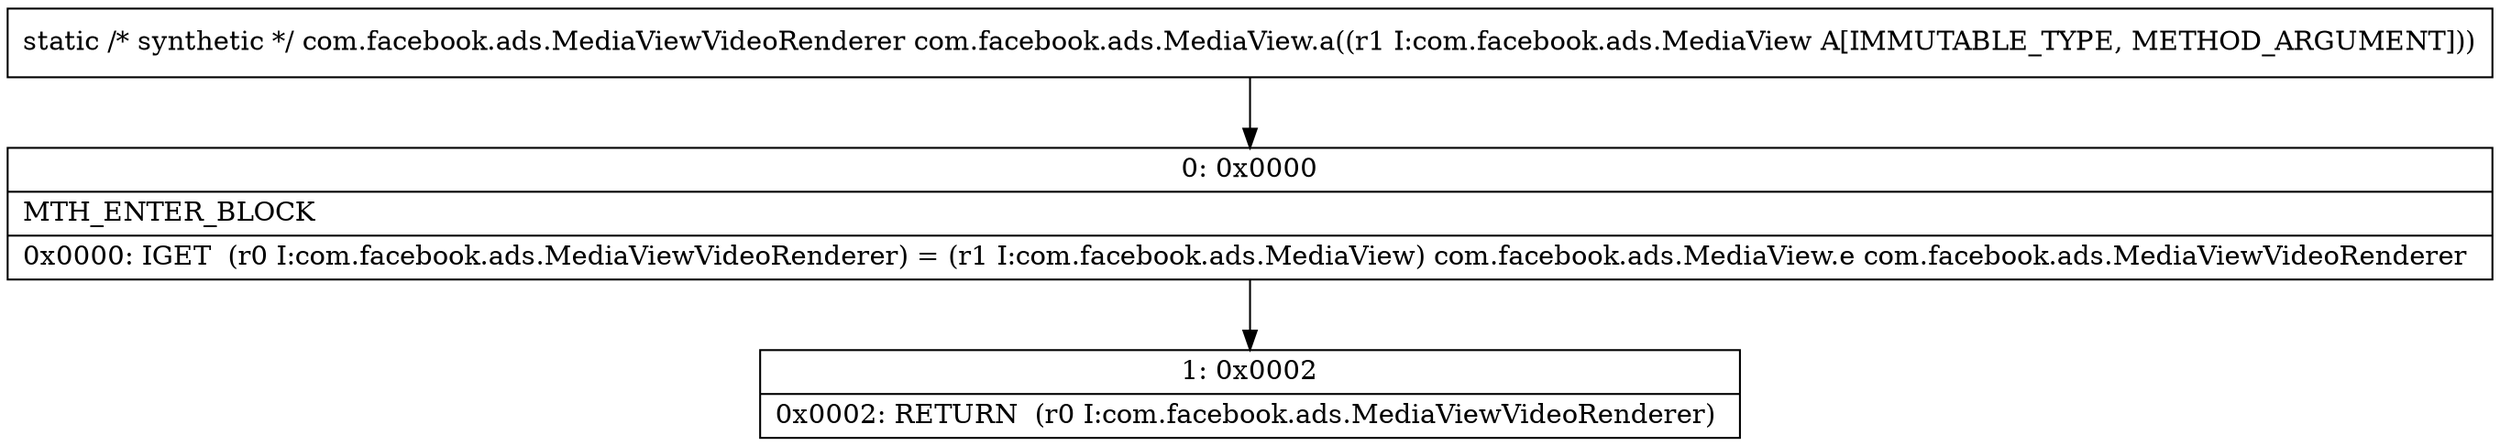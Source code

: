 digraph "CFG forcom.facebook.ads.MediaView.a(Lcom\/facebook\/ads\/MediaView;)Lcom\/facebook\/ads\/MediaViewVideoRenderer;" {
Node_0 [shape=record,label="{0\:\ 0x0000|MTH_ENTER_BLOCK\l|0x0000: IGET  (r0 I:com.facebook.ads.MediaViewVideoRenderer) = (r1 I:com.facebook.ads.MediaView) com.facebook.ads.MediaView.e com.facebook.ads.MediaViewVideoRenderer \l}"];
Node_1 [shape=record,label="{1\:\ 0x0002|0x0002: RETURN  (r0 I:com.facebook.ads.MediaViewVideoRenderer) \l}"];
MethodNode[shape=record,label="{static \/* synthetic *\/ com.facebook.ads.MediaViewVideoRenderer com.facebook.ads.MediaView.a((r1 I:com.facebook.ads.MediaView A[IMMUTABLE_TYPE, METHOD_ARGUMENT])) }"];
MethodNode -> Node_0;
Node_0 -> Node_1;
}

